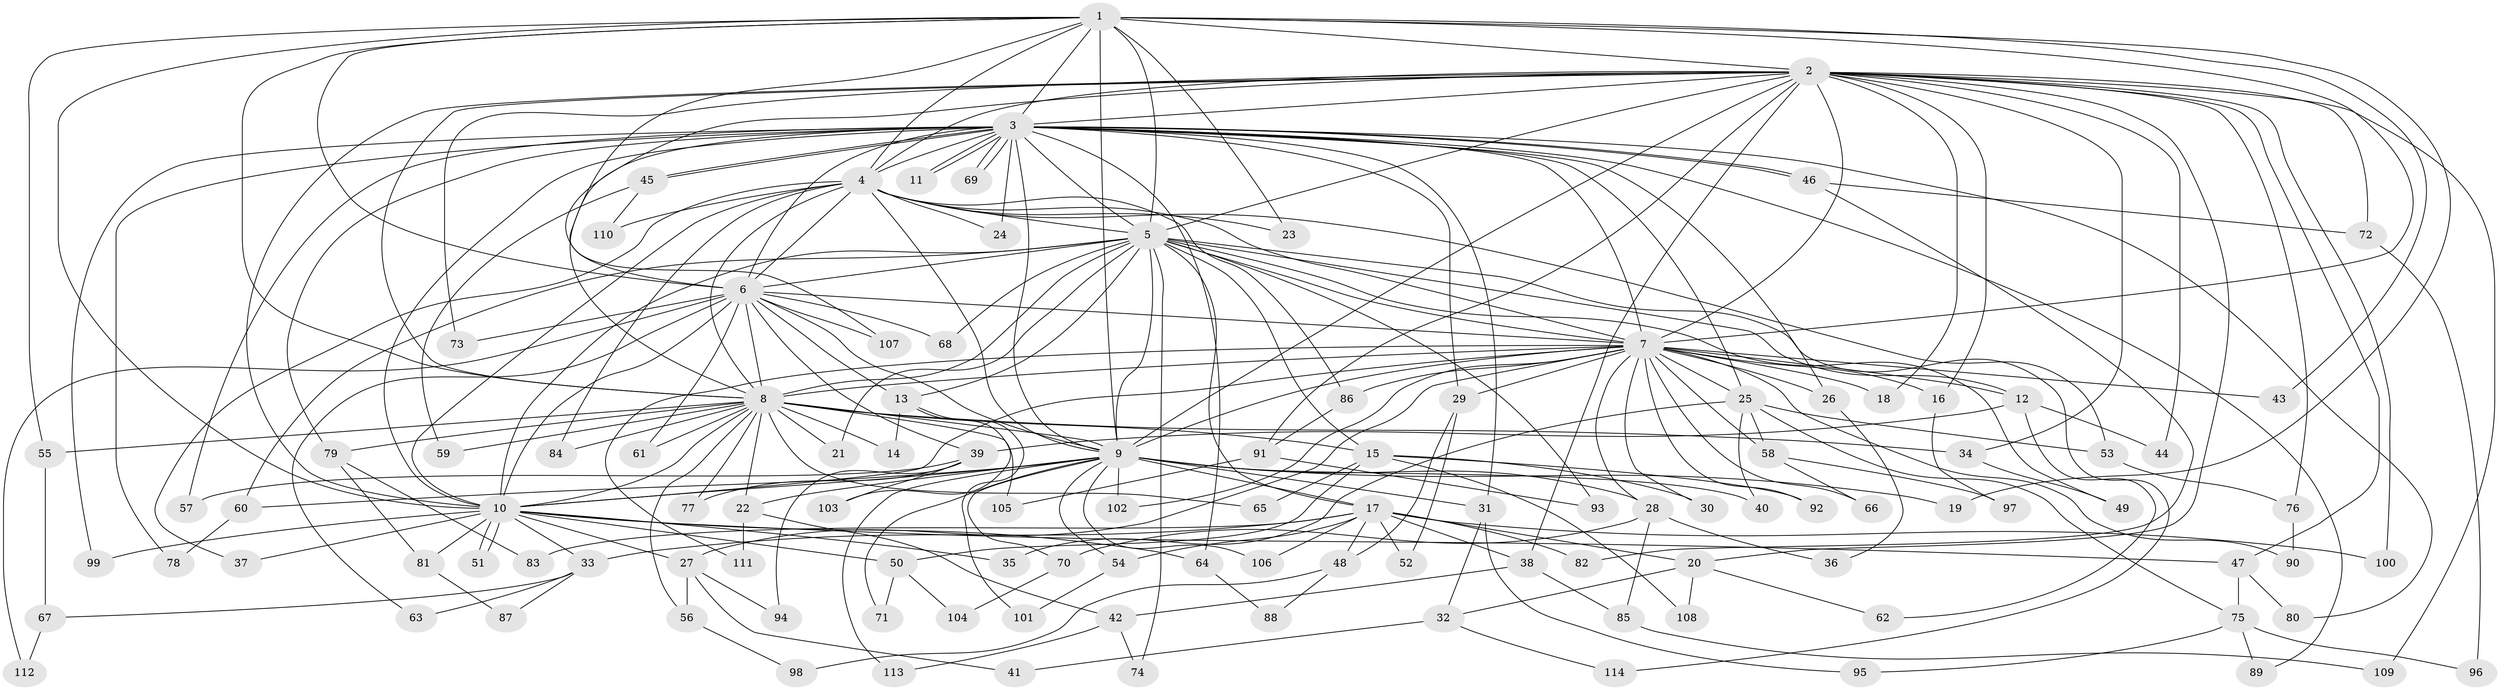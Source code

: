 // coarse degree distribution, {13: 0.023809523809523808, 19: 0.023809523809523808, 37: 0.011904761904761904, 16: 0.011904761904761904, 18: 0.023809523809523808, 24: 0.011904761904761904, 22: 0.011904761904761904, 2: 0.5357142857142857, 5: 0.09523809523809523, 4: 0.07142857142857142, 7: 0.011904761904761904, 8: 0.011904761904761904, 3: 0.14285714285714285, 6: 0.011904761904761904}
// Generated by graph-tools (version 1.1) at 2025/51/02/27/25 19:51:42]
// undirected, 114 vertices, 253 edges
graph export_dot {
graph [start="1"]
  node [color=gray90,style=filled];
  1;
  2;
  3;
  4;
  5;
  6;
  7;
  8;
  9;
  10;
  11;
  12;
  13;
  14;
  15;
  16;
  17;
  18;
  19;
  20;
  21;
  22;
  23;
  24;
  25;
  26;
  27;
  28;
  29;
  30;
  31;
  32;
  33;
  34;
  35;
  36;
  37;
  38;
  39;
  40;
  41;
  42;
  43;
  44;
  45;
  46;
  47;
  48;
  49;
  50;
  51;
  52;
  53;
  54;
  55;
  56;
  57;
  58;
  59;
  60;
  61;
  62;
  63;
  64;
  65;
  66;
  67;
  68;
  69;
  70;
  71;
  72;
  73;
  74;
  75;
  76;
  77;
  78;
  79;
  80;
  81;
  82;
  83;
  84;
  85;
  86;
  87;
  88;
  89;
  90;
  91;
  92;
  93;
  94;
  95;
  96;
  97;
  98;
  99;
  100;
  101;
  102;
  103;
  104;
  105;
  106;
  107;
  108;
  109;
  110;
  111;
  112;
  113;
  114;
  1 -- 2;
  1 -- 3;
  1 -- 4;
  1 -- 5;
  1 -- 6;
  1 -- 7;
  1 -- 8;
  1 -- 9;
  1 -- 10;
  1 -- 19;
  1 -- 23;
  1 -- 43;
  1 -- 55;
  1 -- 107;
  2 -- 3;
  2 -- 4;
  2 -- 5;
  2 -- 6;
  2 -- 7;
  2 -- 8;
  2 -- 9;
  2 -- 10;
  2 -- 16;
  2 -- 18;
  2 -- 20;
  2 -- 34;
  2 -- 38;
  2 -- 44;
  2 -- 47;
  2 -- 72;
  2 -- 73;
  2 -- 76;
  2 -- 91;
  2 -- 100;
  2 -- 109;
  3 -- 4;
  3 -- 5;
  3 -- 6;
  3 -- 7;
  3 -- 8;
  3 -- 9;
  3 -- 10;
  3 -- 11;
  3 -- 11;
  3 -- 24;
  3 -- 25;
  3 -- 26;
  3 -- 29;
  3 -- 31;
  3 -- 45;
  3 -- 45;
  3 -- 46;
  3 -- 46;
  3 -- 57;
  3 -- 64;
  3 -- 69;
  3 -- 69;
  3 -- 78;
  3 -- 79;
  3 -- 80;
  3 -- 89;
  3 -- 99;
  4 -- 5;
  4 -- 6;
  4 -- 7;
  4 -- 8;
  4 -- 9;
  4 -- 10;
  4 -- 23;
  4 -- 24;
  4 -- 37;
  4 -- 53;
  4 -- 84;
  4 -- 86;
  4 -- 110;
  5 -- 6;
  5 -- 7;
  5 -- 8;
  5 -- 9;
  5 -- 10;
  5 -- 12;
  5 -- 13;
  5 -- 15;
  5 -- 17;
  5 -- 21;
  5 -- 49;
  5 -- 60;
  5 -- 68;
  5 -- 74;
  5 -- 93;
  5 -- 114;
  6 -- 7;
  6 -- 8;
  6 -- 9;
  6 -- 10;
  6 -- 13;
  6 -- 39;
  6 -- 61;
  6 -- 63;
  6 -- 68;
  6 -- 73;
  6 -- 107;
  6 -- 112;
  7 -- 8;
  7 -- 9;
  7 -- 10;
  7 -- 12;
  7 -- 16;
  7 -- 18;
  7 -- 25;
  7 -- 26;
  7 -- 27;
  7 -- 28;
  7 -- 29;
  7 -- 30;
  7 -- 43;
  7 -- 58;
  7 -- 66;
  7 -- 86;
  7 -- 90;
  7 -- 92;
  7 -- 102;
  7 -- 111;
  8 -- 9;
  8 -- 10;
  8 -- 14;
  8 -- 15;
  8 -- 21;
  8 -- 22;
  8 -- 34;
  8 -- 55;
  8 -- 56;
  8 -- 59;
  8 -- 61;
  8 -- 65;
  8 -- 77;
  8 -- 79;
  8 -- 84;
  8 -- 105;
  9 -- 10;
  9 -- 17;
  9 -- 19;
  9 -- 22;
  9 -- 28;
  9 -- 31;
  9 -- 40;
  9 -- 54;
  9 -- 60;
  9 -- 70;
  9 -- 71;
  9 -- 102;
  9 -- 106;
  9 -- 113;
  10 -- 27;
  10 -- 33;
  10 -- 35;
  10 -- 37;
  10 -- 47;
  10 -- 50;
  10 -- 51;
  10 -- 51;
  10 -- 64;
  10 -- 81;
  10 -- 99;
  12 -- 39;
  12 -- 44;
  12 -- 62;
  13 -- 14;
  13 -- 101;
  13 -- 103;
  15 -- 30;
  15 -- 50;
  15 -- 65;
  15 -- 92;
  15 -- 108;
  16 -- 97;
  17 -- 20;
  17 -- 33;
  17 -- 38;
  17 -- 48;
  17 -- 52;
  17 -- 54;
  17 -- 82;
  17 -- 83;
  17 -- 100;
  17 -- 106;
  20 -- 32;
  20 -- 62;
  20 -- 108;
  22 -- 42;
  22 -- 111;
  25 -- 35;
  25 -- 40;
  25 -- 53;
  25 -- 58;
  25 -- 75;
  26 -- 36;
  27 -- 41;
  27 -- 56;
  27 -- 94;
  28 -- 36;
  28 -- 70;
  28 -- 85;
  29 -- 48;
  29 -- 52;
  31 -- 32;
  31 -- 95;
  32 -- 41;
  32 -- 114;
  33 -- 63;
  33 -- 67;
  33 -- 87;
  34 -- 49;
  38 -- 42;
  38 -- 85;
  39 -- 57;
  39 -- 77;
  39 -- 94;
  39 -- 103;
  42 -- 74;
  42 -- 113;
  45 -- 59;
  45 -- 110;
  46 -- 72;
  46 -- 82;
  47 -- 75;
  47 -- 80;
  48 -- 88;
  48 -- 98;
  50 -- 71;
  50 -- 104;
  53 -- 76;
  54 -- 101;
  55 -- 67;
  56 -- 98;
  58 -- 66;
  58 -- 97;
  60 -- 78;
  64 -- 88;
  67 -- 112;
  70 -- 104;
  72 -- 96;
  75 -- 89;
  75 -- 95;
  75 -- 96;
  76 -- 90;
  79 -- 81;
  79 -- 83;
  81 -- 87;
  85 -- 109;
  86 -- 91;
  91 -- 93;
  91 -- 105;
}
